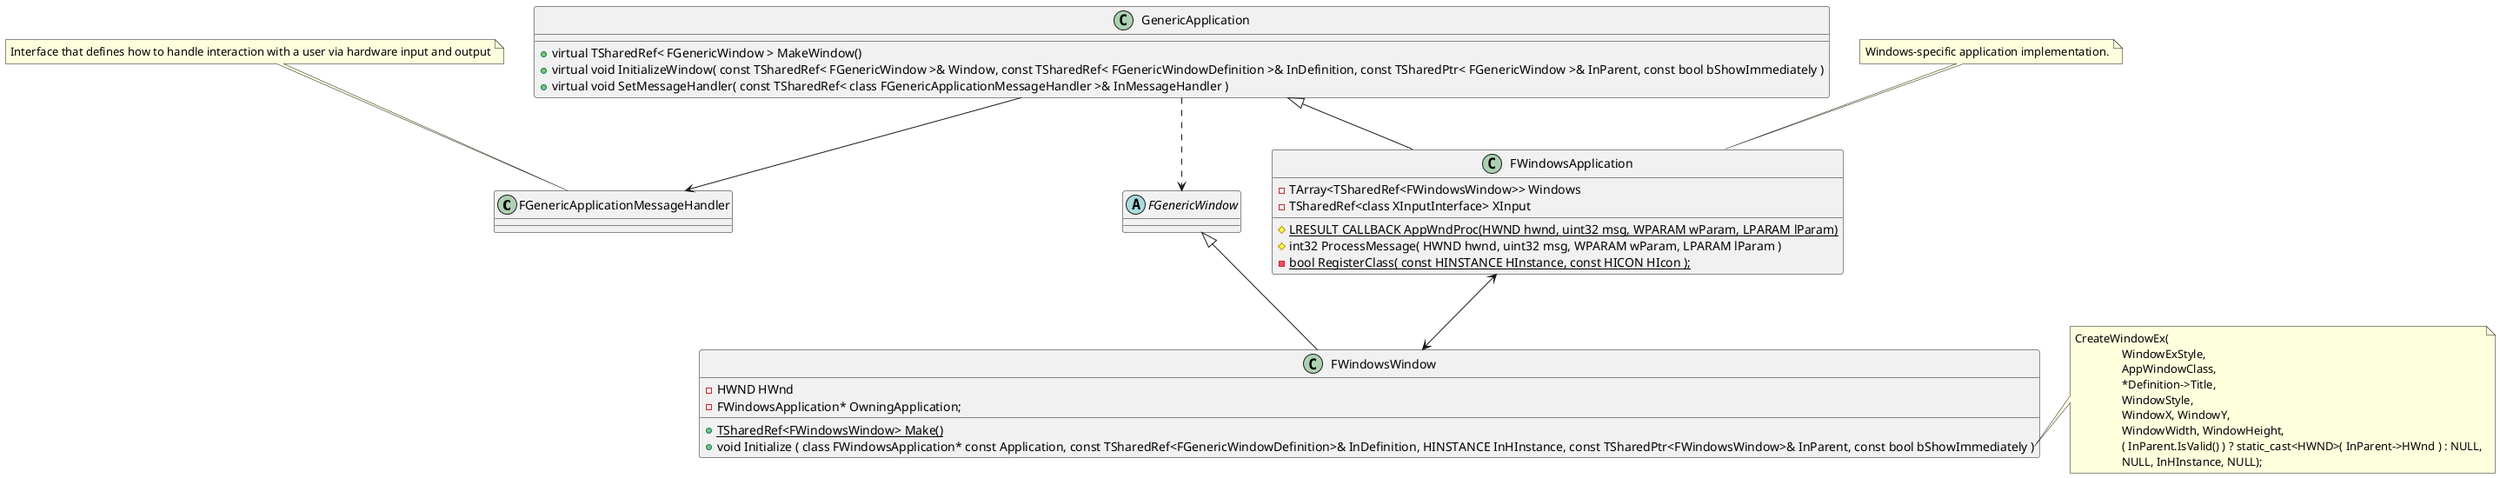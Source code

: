 @startuml ApplicationCore

class FGenericApplicationMessageHandler
note top
Interface that defines how to handle interaction with a user via hardware input and output
end note


'GenericPlatform'
abstract FGenericWindow

class GenericApplication{
	+ virtual TSharedRef< FGenericWindow > MakeWindow()
	+ virtual void InitializeWindow( const TSharedRef< FGenericWindow >& Window, const TSharedRef< FGenericWindowDefinition >& InDefinition, const TSharedPtr< FGenericWindow >& InParent, const bool bShowImmediately ) 
	+ virtual void SetMessageHandler( const TSharedRef< class FGenericApplicationMessageHandler >& InMessageHandler )
}
GenericApplication --> FGenericApplicationMessageHandler
GenericApplication ..> FGenericWindow
'Windows'
class FWindowsWindow{
	- HWND HWnd
	-FWindowsApplication* OwningApplication;
	+ {static}  TSharedRef<FWindowsWindow> Make()
	+ void Initialize ( class FWindowsApplication* const Application, const TSharedRef<FGenericWindowDefinition>& InDefinition, HINSTANCE InHInstance, const TSharedPtr<FWindowsWindow>& InParent, const bool bShowImmediately )
}
note right of FWindowsWindow::Initialize
CreateWindowEx(
		WindowExStyle,
		AppWindowClass,
		*Definition->Title,
		WindowStyle,
		WindowX, WindowY, 
		WindowWidth, WindowHeight,
		( InParent.IsValid() ) ? static_cast<HWND>( InParent->HWnd ) : NULL,
		NULL, InHInstance, NULL);
end note

FGenericWindow <|-- FWindowsWindow


class FWindowsApplication{
	-TArray<TSharedRef<FWindowsWindow>> Windows
	-TSharedRef<class XInputInterface> XInput

	#{static} LRESULT CALLBACK AppWndProc(HWND hwnd, uint32 msg, WPARAM wParam, LPARAM lParam)
	#int32 ProcessMessage( HWND hwnd, uint32 msg, WPARAM wParam, LPARAM lParam )
	-{static} bool RegisterClass( const HINSTANCE HInstance, const HICON HIcon );
}
note top
Windows-specific application implementation.
end note

GenericApplication <|-- FWindowsApplication

FWindowsApplication <--> FWindowsWindow


@enduml